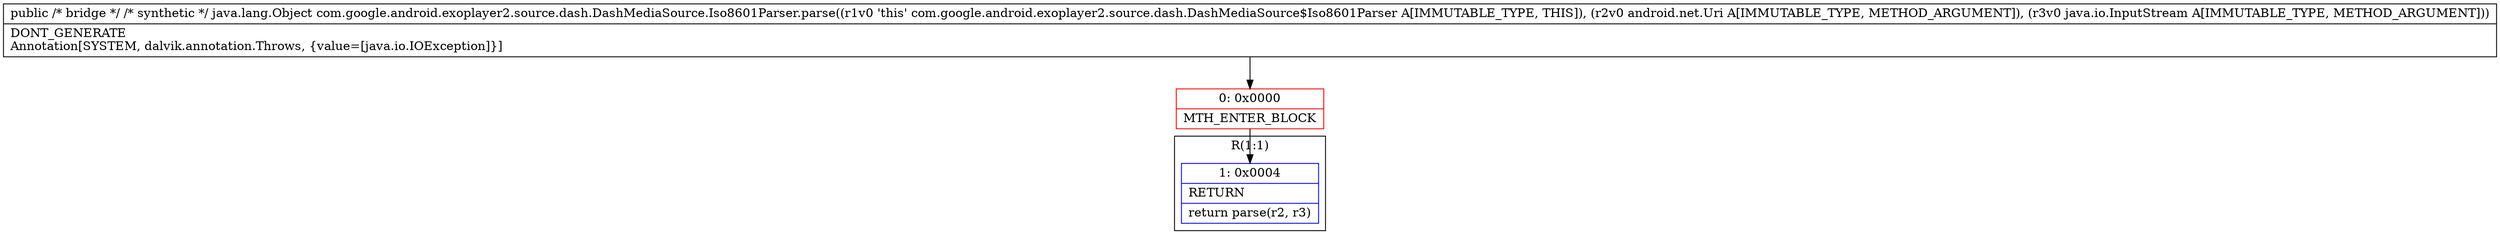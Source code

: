 digraph "CFG forcom.google.android.exoplayer2.source.dash.DashMediaSource.Iso8601Parser.parse(Landroid\/net\/Uri;Ljava\/io\/InputStream;)Ljava\/lang\/Object;" {
subgraph cluster_Region_1327921566 {
label = "R(1:1)";
node [shape=record,color=blue];
Node_1 [shape=record,label="{1\:\ 0x0004|RETURN\l|return parse(r2, r3)\l}"];
}
Node_0 [shape=record,color=red,label="{0\:\ 0x0000|MTH_ENTER_BLOCK\l}"];
MethodNode[shape=record,label="{public \/* bridge *\/ \/* synthetic *\/ java.lang.Object com.google.android.exoplayer2.source.dash.DashMediaSource.Iso8601Parser.parse((r1v0 'this' com.google.android.exoplayer2.source.dash.DashMediaSource$Iso8601Parser A[IMMUTABLE_TYPE, THIS]), (r2v0 android.net.Uri A[IMMUTABLE_TYPE, METHOD_ARGUMENT]), (r3v0 java.io.InputStream A[IMMUTABLE_TYPE, METHOD_ARGUMENT]))  | DONT_GENERATE\lAnnotation[SYSTEM, dalvik.annotation.Throws, \{value=[java.io.IOException]\}]\l}"];
MethodNode -> Node_0;
Node_0 -> Node_1;
}

